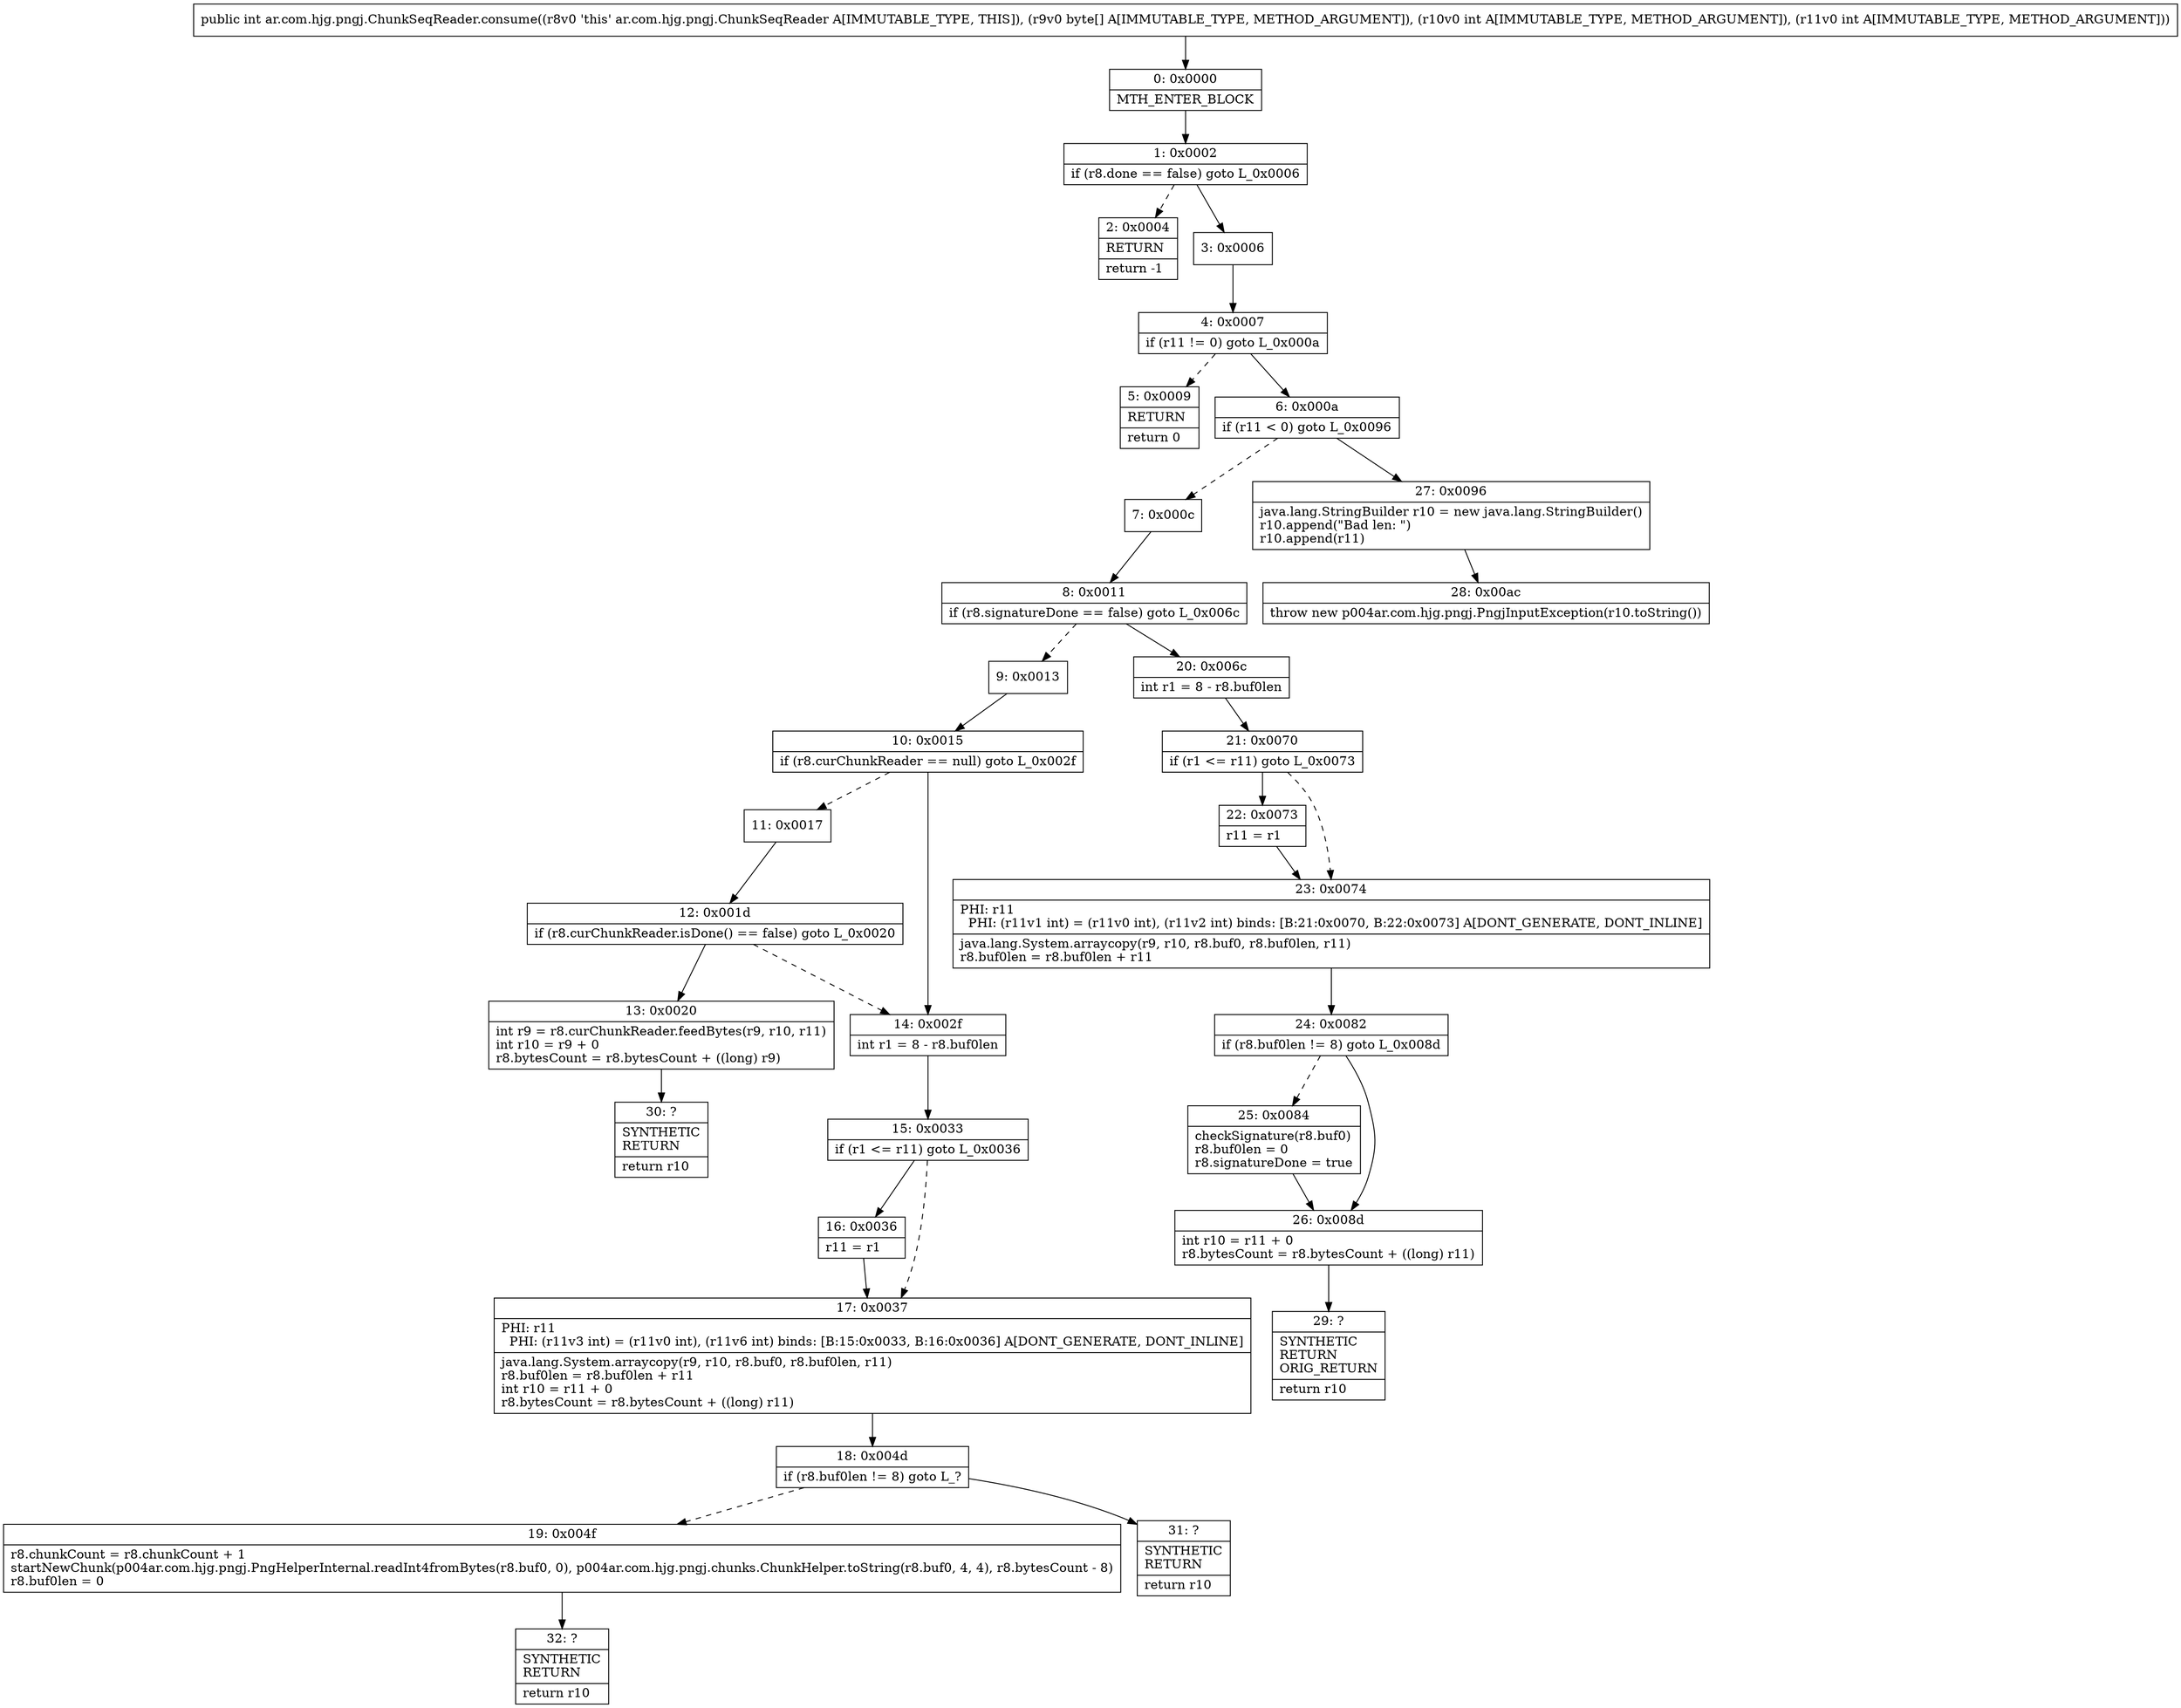 digraph "CFG forar.com.hjg.pngj.ChunkSeqReader.consume([BII)I" {
Node_0 [shape=record,label="{0\:\ 0x0000|MTH_ENTER_BLOCK\l}"];
Node_1 [shape=record,label="{1\:\ 0x0002|if (r8.done == false) goto L_0x0006\l}"];
Node_2 [shape=record,label="{2\:\ 0x0004|RETURN\l|return \-1\l}"];
Node_3 [shape=record,label="{3\:\ 0x0006}"];
Node_4 [shape=record,label="{4\:\ 0x0007|if (r11 != 0) goto L_0x000a\l}"];
Node_5 [shape=record,label="{5\:\ 0x0009|RETURN\l|return 0\l}"];
Node_6 [shape=record,label="{6\:\ 0x000a|if (r11 \< 0) goto L_0x0096\l}"];
Node_7 [shape=record,label="{7\:\ 0x000c}"];
Node_8 [shape=record,label="{8\:\ 0x0011|if (r8.signatureDone == false) goto L_0x006c\l}"];
Node_9 [shape=record,label="{9\:\ 0x0013}"];
Node_10 [shape=record,label="{10\:\ 0x0015|if (r8.curChunkReader == null) goto L_0x002f\l}"];
Node_11 [shape=record,label="{11\:\ 0x0017}"];
Node_12 [shape=record,label="{12\:\ 0x001d|if (r8.curChunkReader.isDone() == false) goto L_0x0020\l}"];
Node_13 [shape=record,label="{13\:\ 0x0020|int r9 = r8.curChunkReader.feedBytes(r9, r10, r11)\lint r10 = r9 + 0\lr8.bytesCount = r8.bytesCount + ((long) r9)\l}"];
Node_14 [shape=record,label="{14\:\ 0x002f|int r1 = 8 \- r8.buf0len\l}"];
Node_15 [shape=record,label="{15\:\ 0x0033|if (r1 \<= r11) goto L_0x0036\l}"];
Node_16 [shape=record,label="{16\:\ 0x0036|r11 = r1\l}"];
Node_17 [shape=record,label="{17\:\ 0x0037|PHI: r11 \l  PHI: (r11v3 int) = (r11v0 int), (r11v6 int) binds: [B:15:0x0033, B:16:0x0036] A[DONT_GENERATE, DONT_INLINE]\l|java.lang.System.arraycopy(r9, r10, r8.buf0, r8.buf0len, r11)\lr8.buf0len = r8.buf0len + r11\lint r10 = r11 + 0\lr8.bytesCount = r8.bytesCount + ((long) r11)\l}"];
Node_18 [shape=record,label="{18\:\ 0x004d|if (r8.buf0len != 8) goto L_?\l}"];
Node_19 [shape=record,label="{19\:\ 0x004f|r8.chunkCount = r8.chunkCount + 1\lstartNewChunk(p004ar.com.hjg.pngj.PngHelperInternal.readInt4fromBytes(r8.buf0, 0), p004ar.com.hjg.pngj.chunks.ChunkHelper.toString(r8.buf0, 4, 4), r8.bytesCount \- 8)\lr8.buf0len = 0\l}"];
Node_20 [shape=record,label="{20\:\ 0x006c|int r1 = 8 \- r8.buf0len\l}"];
Node_21 [shape=record,label="{21\:\ 0x0070|if (r1 \<= r11) goto L_0x0073\l}"];
Node_22 [shape=record,label="{22\:\ 0x0073|r11 = r1\l}"];
Node_23 [shape=record,label="{23\:\ 0x0074|PHI: r11 \l  PHI: (r11v1 int) = (r11v0 int), (r11v2 int) binds: [B:21:0x0070, B:22:0x0073] A[DONT_GENERATE, DONT_INLINE]\l|java.lang.System.arraycopy(r9, r10, r8.buf0, r8.buf0len, r11)\lr8.buf0len = r8.buf0len + r11\l}"];
Node_24 [shape=record,label="{24\:\ 0x0082|if (r8.buf0len != 8) goto L_0x008d\l}"];
Node_25 [shape=record,label="{25\:\ 0x0084|checkSignature(r8.buf0)\lr8.buf0len = 0\lr8.signatureDone = true\l}"];
Node_26 [shape=record,label="{26\:\ 0x008d|int r10 = r11 + 0\lr8.bytesCount = r8.bytesCount + ((long) r11)\l}"];
Node_27 [shape=record,label="{27\:\ 0x0096|java.lang.StringBuilder r10 = new java.lang.StringBuilder()\lr10.append(\"Bad len: \")\lr10.append(r11)\l}"];
Node_28 [shape=record,label="{28\:\ 0x00ac|throw new p004ar.com.hjg.pngj.PngjInputException(r10.toString())\l}"];
Node_29 [shape=record,label="{29\:\ ?|SYNTHETIC\lRETURN\lORIG_RETURN\l|return r10\l}"];
Node_30 [shape=record,label="{30\:\ ?|SYNTHETIC\lRETURN\l|return r10\l}"];
Node_31 [shape=record,label="{31\:\ ?|SYNTHETIC\lRETURN\l|return r10\l}"];
Node_32 [shape=record,label="{32\:\ ?|SYNTHETIC\lRETURN\l|return r10\l}"];
MethodNode[shape=record,label="{public int ar.com.hjg.pngj.ChunkSeqReader.consume((r8v0 'this' ar.com.hjg.pngj.ChunkSeqReader A[IMMUTABLE_TYPE, THIS]), (r9v0 byte[] A[IMMUTABLE_TYPE, METHOD_ARGUMENT]), (r10v0 int A[IMMUTABLE_TYPE, METHOD_ARGUMENT]), (r11v0 int A[IMMUTABLE_TYPE, METHOD_ARGUMENT])) }"];
MethodNode -> Node_0;
Node_0 -> Node_1;
Node_1 -> Node_2[style=dashed];
Node_1 -> Node_3;
Node_3 -> Node_4;
Node_4 -> Node_5[style=dashed];
Node_4 -> Node_6;
Node_6 -> Node_7[style=dashed];
Node_6 -> Node_27;
Node_7 -> Node_8;
Node_8 -> Node_9[style=dashed];
Node_8 -> Node_20;
Node_9 -> Node_10;
Node_10 -> Node_11[style=dashed];
Node_10 -> Node_14;
Node_11 -> Node_12;
Node_12 -> Node_13;
Node_12 -> Node_14[style=dashed];
Node_13 -> Node_30;
Node_14 -> Node_15;
Node_15 -> Node_16;
Node_15 -> Node_17[style=dashed];
Node_16 -> Node_17;
Node_17 -> Node_18;
Node_18 -> Node_19[style=dashed];
Node_18 -> Node_31;
Node_19 -> Node_32;
Node_20 -> Node_21;
Node_21 -> Node_22;
Node_21 -> Node_23[style=dashed];
Node_22 -> Node_23;
Node_23 -> Node_24;
Node_24 -> Node_25[style=dashed];
Node_24 -> Node_26;
Node_25 -> Node_26;
Node_26 -> Node_29;
Node_27 -> Node_28;
}

